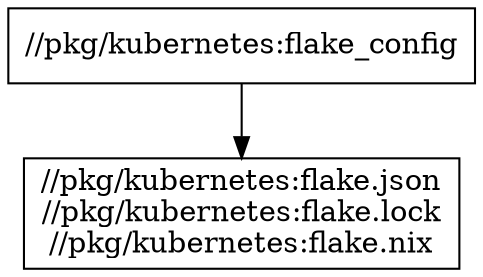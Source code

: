 digraph mygraph {
  node [shape=box];
  "//pkg/kubernetes:flake_config"
  "//pkg/kubernetes:flake_config" -> "//pkg/kubernetes:flake.json\n//pkg/kubernetes:flake.lock\n//pkg/kubernetes:flake.nix"
  "//pkg/kubernetes:flake.json\n//pkg/kubernetes:flake.lock\n//pkg/kubernetes:flake.nix"
}
